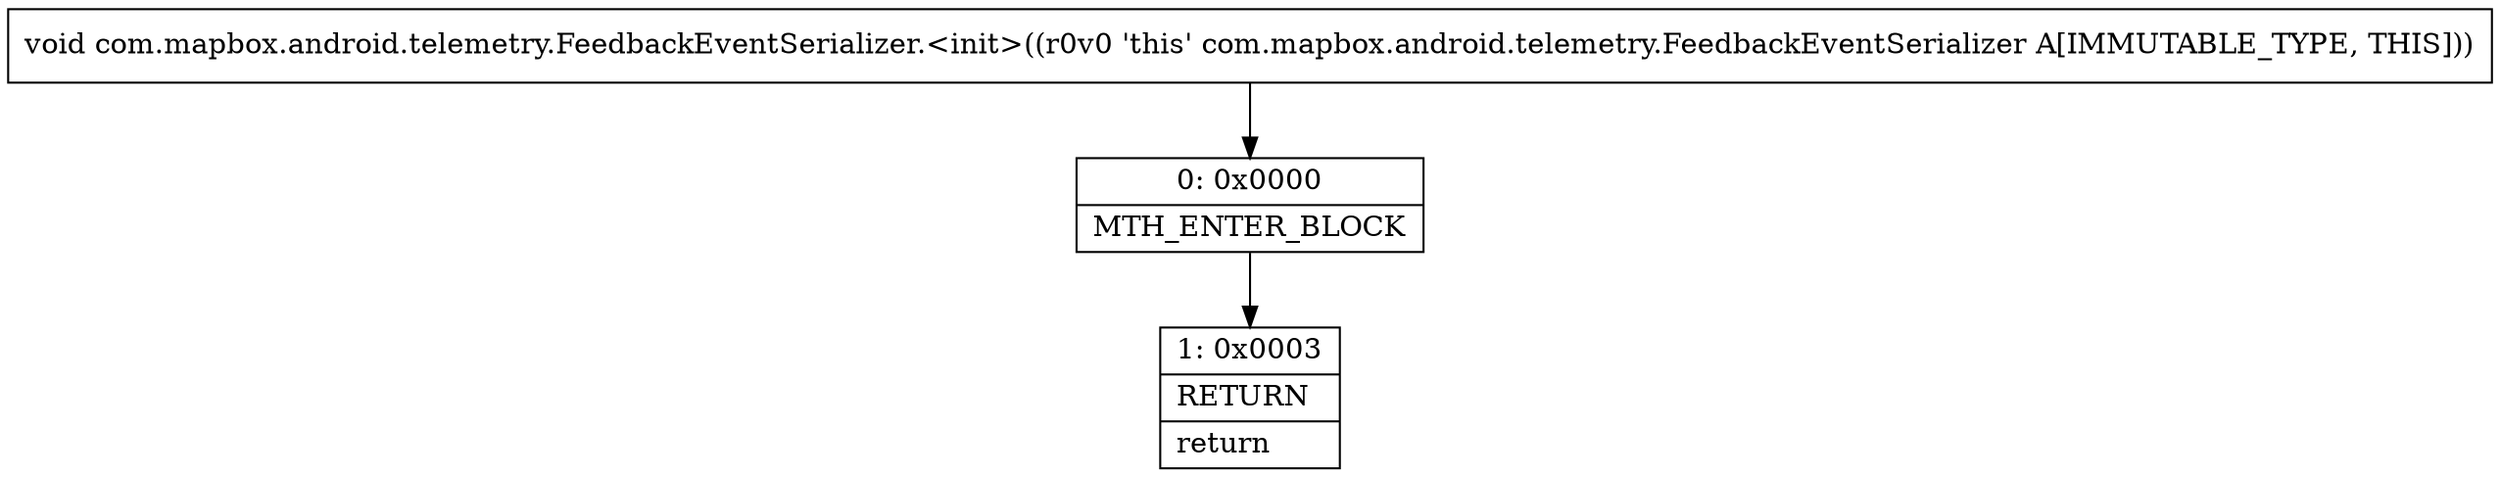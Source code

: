 digraph "CFG forcom.mapbox.android.telemetry.FeedbackEventSerializer.\<init\>()V" {
Node_0 [shape=record,label="{0\:\ 0x0000|MTH_ENTER_BLOCK\l}"];
Node_1 [shape=record,label="{1\:\ 0x0003|RETURN\l|return\l}"];
MethodNode[shape=record,label="{void com.mapbox.android.telemetry.FeedbackEventSerializer.\<init\>((r0v0 'this' com.mapbox.android.telemetry.FeedbackEventSerializer A[IMMUTABLE_TYPE, THIS])) }"];
MethodNode -> Node_0;
Node_0 -> Node_1;
}

